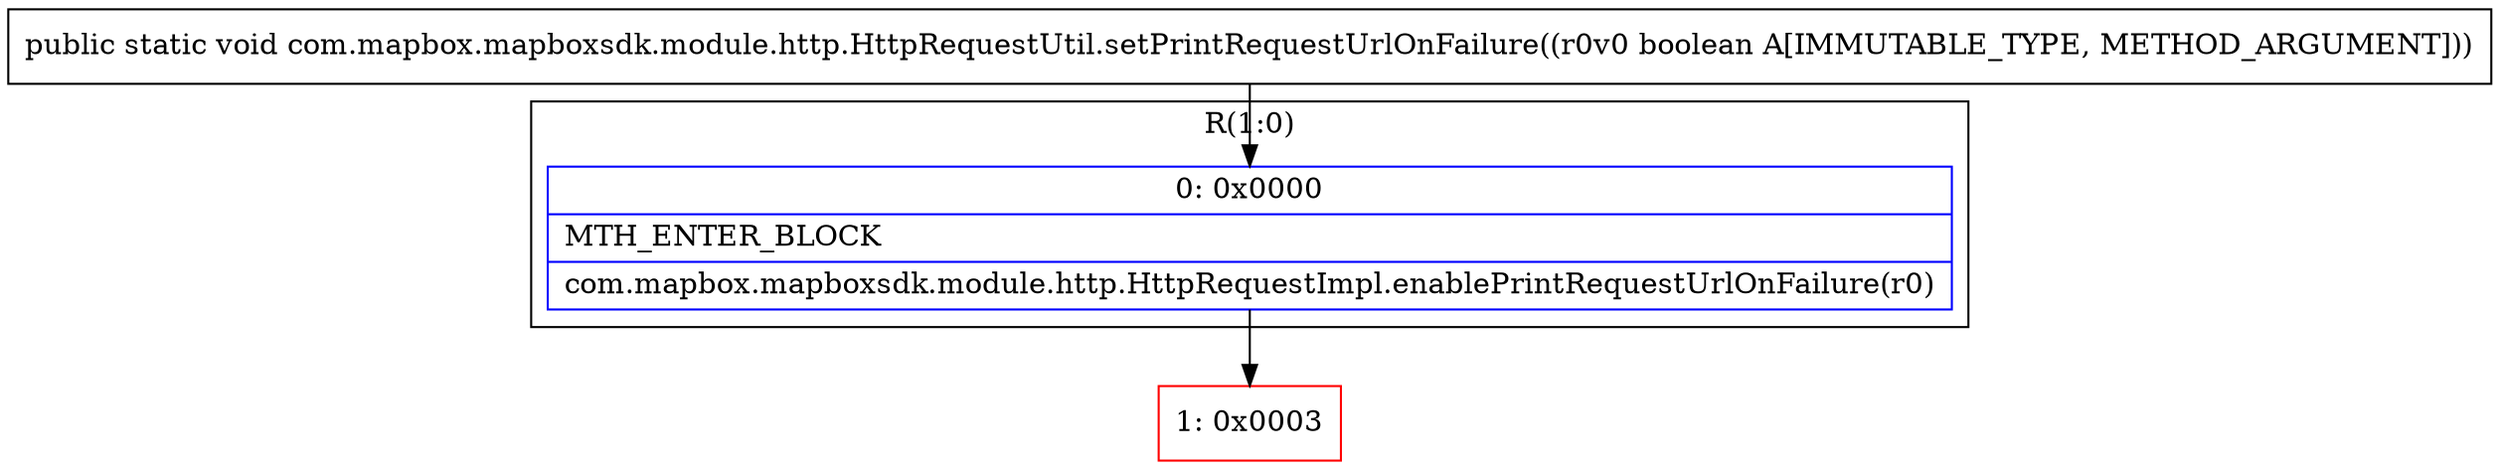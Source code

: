 digraph "CFG forcom.mapbox.mapboxsdk.module.http.HttpRequestUtil.setPrintRequestUrlOnFailure(Z)V" {
subgraph cluster_Region_982063077 {
label = "R(1:0)";
node [shape=record,color=blue];
Node_0 [shape=record,label="{0\:\ 0x0000|MTH_ENTER_BLOCK\l|com.mapbox.mapboxsdk.module.http.HttpRequestImpl.enablePrintRequestUrlOnFailure(r0)\l}"];
}
Node_1 [shape=record,color=red,label="{1\:\ 0x0003}"];
MethodNode[shape=record,label="{public static void com.mapbox.mapboxsdk.module.http.HttpRequestUtil.setPrintRequestUrlOnFailure((r0v0 boolean A[IMMUTABLE_TYPE, METHOD_ARGUMENT])) }"];
MethodNode -> Node_0;
Node_0 -> Node_1;
}


